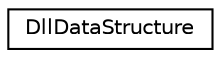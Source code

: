 digraph "Graphical Class Hierarchy"
{
 // LATEX_PDF_SIZE
  edge [fontname="Helvetica",fontsize="10",labelfontname="Helvetica",labelfontsize="10"];
  node [fontname="Helvetica",fontsize="10",shape=record];
  rankdir="LR";
  Node0 [label="DllDataStructure",height=0.2,width=0.4,color="black", fillcolor="white", style="filled",URL="$struct_dll_data_structure.html",tooltip="This structure is holding onto information about the DLL that was dynamicly read in."];
}
